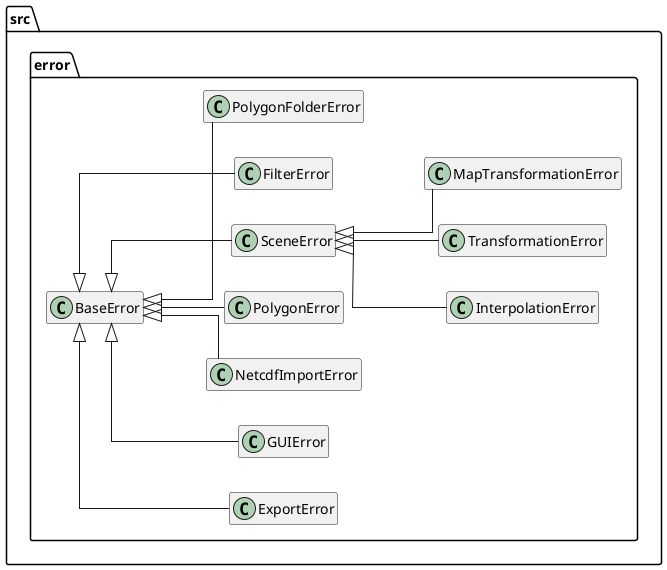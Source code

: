 @startuml
skinparam linetype polyline
skinparam linetype ortho

left to right direction

!startsub INTERNAL
package src.error {
    class src.error.BaseError
    class src.error.ExportError
    class src.error.GUIError
    class src.error.InterpolationError
    class src.error.TransformationError
    class src.error.NetcdfImportError
    class src.error.PolygonError
    class src.error.SceneError
    class src.error.FilterError
    class src.error.PolygonFolderError
    class src.error.MapTransformationError
}

src.error.BaseError <|-- src.error.PolygonFolderError
src.error.BaseError <|-- src.error.SceneError
src.error.BaseError <|-- src.error.PolygonError
src.error.BaseError <|-- src.error.ExportError
src.error.BaseError <|-- src.error.GUIError
src.error.BaseError <|-- src.error.NetcdfImportError
src.error.BaseError <|-- src.error.FilterError

src.error.SceneError <|-- src.error.TransformationError
src.error.SceneError <|-- src.error.InterpolationError
src.error.SceneError <|-- src.error.MapTransformationError
!endsub

!startsub EXTERNAL

!endsub
hide members

@enduml